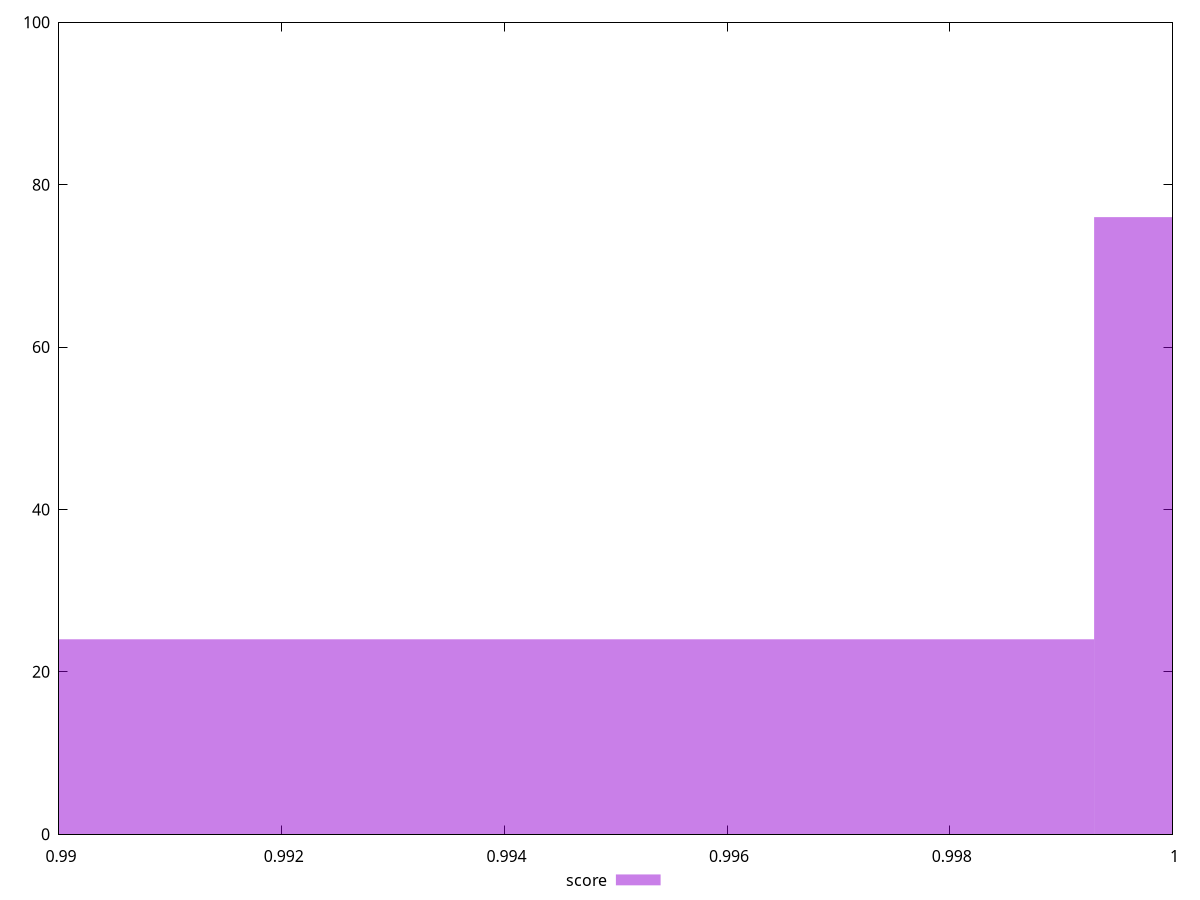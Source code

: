 reset

$score <<EOF
0.9941715237324101 24
1.0044207146987236 76
EOF

set key outside below
set boxwidth 0.010249190966313507
set xrange [0.99:1]
set yrange [0:100]
set trange [0:100]
set style fill transparent solid 0.5 noborder
set terminal svg size 640, 490 enhanced background rgb 'white'
set output "reports/report_00032_2021-02-25T10-28-15.087Z/first-contentful-paint/samples/music/score/histogram.svg"

plot $score title "score" with boxes

reset
